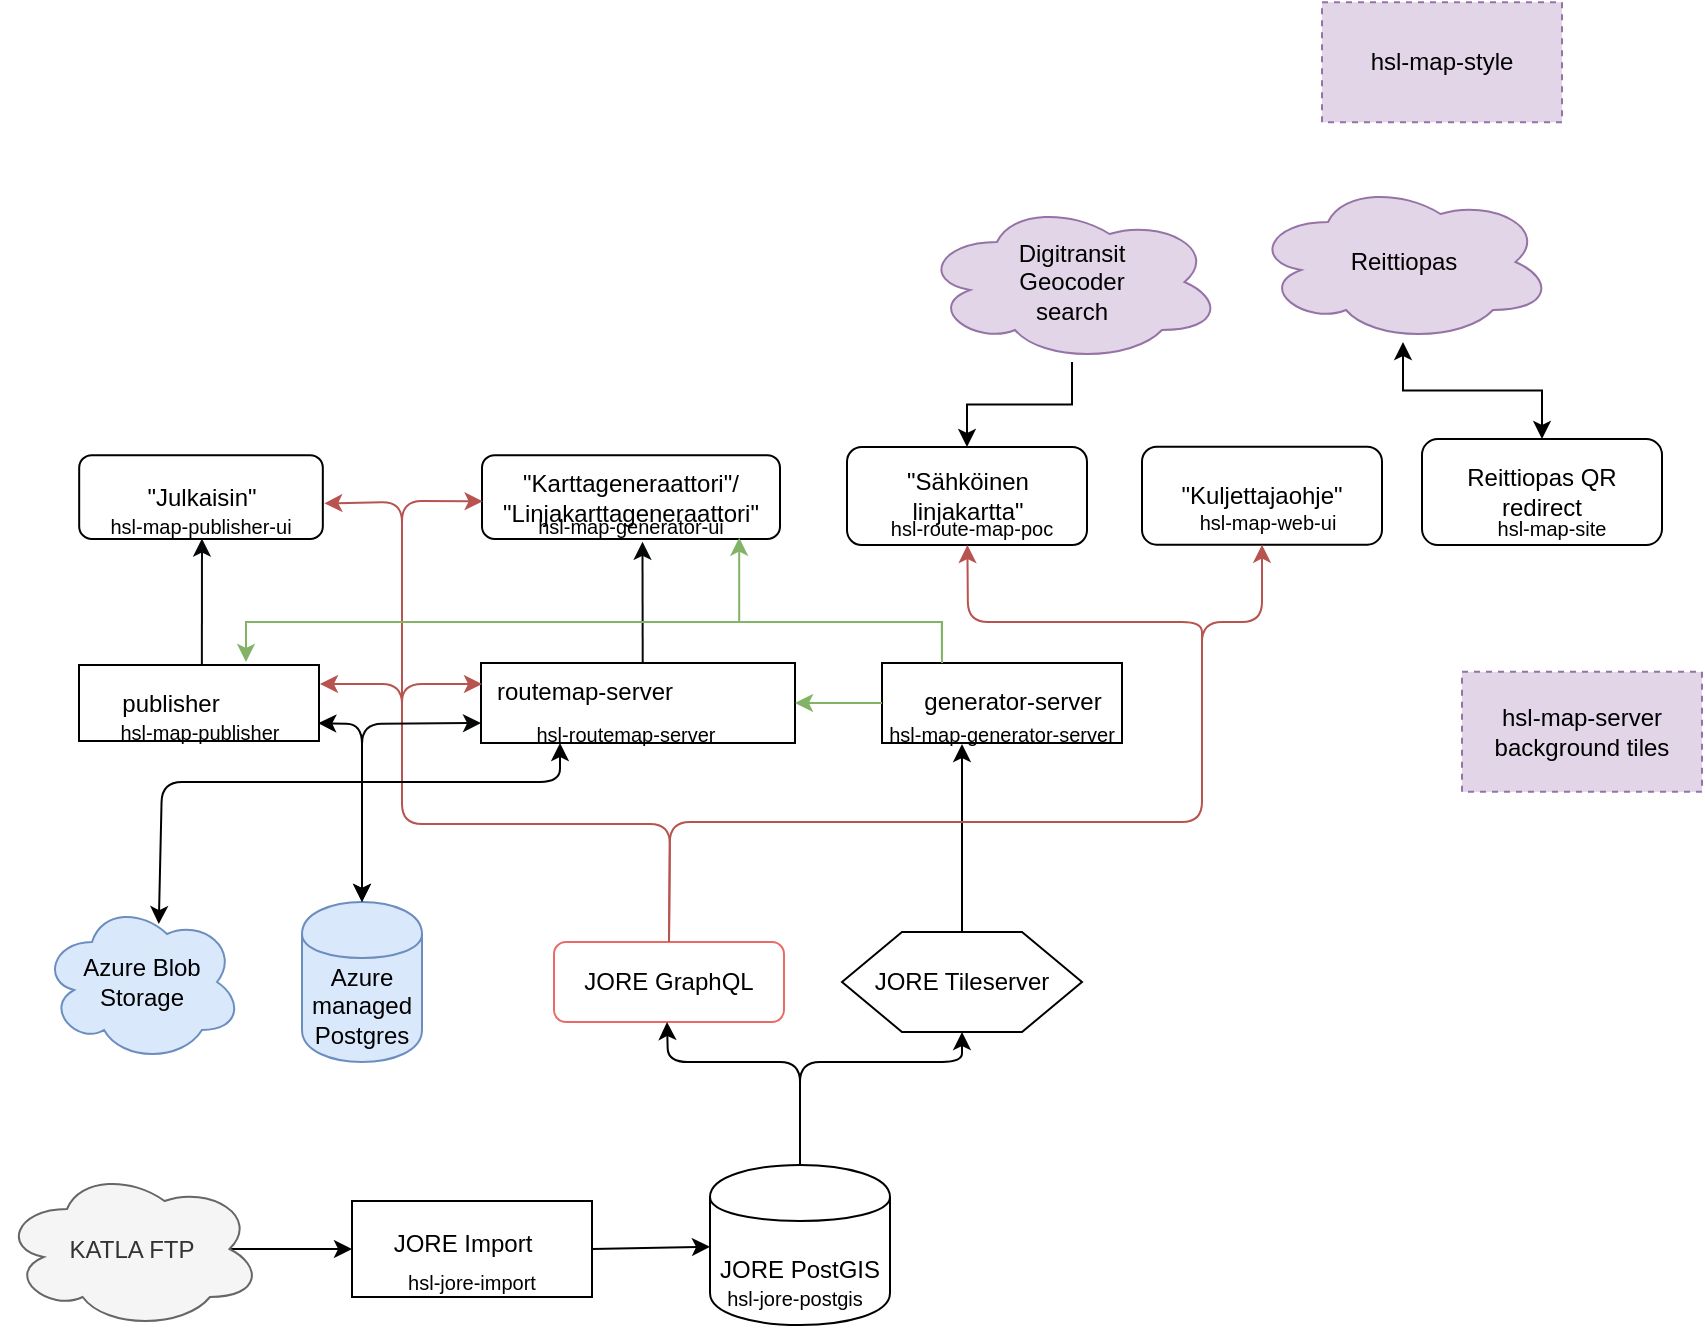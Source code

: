 <mxfile version="11.2.1" type="device" pages="1"><diagram id="P93E9oUenla0xf5M3Sgf" name="Page-1"><mxGraphModel dx="1422" dy="891" grid="1" gridSize="10" guides="1" tooltips="1" connect="1" arrows="1" fold="1" page="1" pageScale="1" pageWidth="1000" pageHeight="1700" math="0" shadow="0"><root><mxCell id="0"/><mxCell id="1" parent="0"/><mxCell id="HTuNDnRu_J749h2AMY8A-9" value="" style="group" vertex="1" connectable="0" parent="1"><mxGeometry x="354" y="851.5" width="90" height="80" as="geometry"/></mxCell><mxCell id="HTuNDnRu_J749h2AMY8A-7" value="" style="group" vertex="1" connectable="0" parent="HTuNDnRu_J749h2AMY8A-9"><mxGeometry width="90" height="80" as="geometry"/></mxCell><mxCell id="HTuNDnRu_J749h2AMY8A-2" value="JORE PostGIS" style="shape=cylinder;whiteSpace=wrap;html=1;boundedLbl=1;backgroundOutline=1;" vertex="1" parent="HTuNDnRu_J749h2AMY8A-7"><mxGeometry width="90" height="80" as="geometry"/></mxCell><mxCell id="HTuNDnRu_J749h2AMY8A-64" value="&lt;font style=&quot;font-size: 10px&quot;&gt;hsl-jore-postgis&lt;/font&gt;" style="text;html=1;strokeColor=none;fillColor=none;align=center;verticalAlign=middle;whiteSpace=wrap;rounded=0;shadow=0;glass=0;comic=0;" vertex="1" parent="HTuNDnRu_J749h2AMY8A-7"><mxGeometry x="5" y="56" width="75" height="20" as="geometry"/></mxCell><mxCell id="HTuNDnRu_J749h2AMY8A-14" value="&lt;div&gt;Azure&lt;/div&gt;&lt;div&gt;managed&lt;/div&gt;&lt;div&gt;Postgres&lt;br&gt;&lt;/div&gt;" style="shape=cylinder;whiteSpace=wrap;html=1;boundedLbl=1;backgroundOutline=1;rounded=0;shadow=0;glass=0;comic=0;fillColor=#dae8fc;strokeColor=#6c8ebf;" vertex="1" parent="1"><mxGeometry x="150" y="720" width="60" height="80" as="geometry"/></mxCell><mxCell id="HTuNDnRu_J749h2AMY8A-21" value="" style="group" vertex="1" connectable="0" parent="1"><mxGeometry x="175" y="869.5" width="120" height="48" as="geometry"/></mxCell><mxCell id="HTuNDnRu_J749h2AMY8A-22" value="" style="group" vertex="1" connectable="0" parent="HTuNDnRu_J749h2AMY8A-21"><mxGeometry width="120" height="48" as="geometry"/></mxCell><mxCell id="HTuNDnRu_J749h2AMY8A-23" value="" style="rounded=0;whiteSpace=wrap;html=1;glass=0;comic=0;shadow=0;" vertex="1" parent="HTuNDnRu_J749h2AMY8A-22"><mxGeometry width="120" height="48" as="geometry"/></mxCell><mxCell id="HTuNDnRu_J749h2AMY8A-24" value="JORE Import" style="text;html=1;resizable=0;autosize=1;align=center;verticalAlign=middle;points=[];fillColor=none;strokeColor=none;rounded=0;" vertex="1" parent="HTuNDnRu_J749h2AMY8A-22"><mxGeometry x="10" y="11.8" width="90" height="20" as="geometry"/></mxCell><mxCell id="HTuNDnRu_J749h2AMY8A-58" value="&lt;font style=&quot;font-size: 10px&quot;&gt;hsl-jore-import&lt;/font&gt;" style="text;html=1;strokeColor=none;fillColor=none;align=center;verticalAlign=middle;whiteSpace=wrap;rounded=0;shadow=0;glass=0;comic=0;" vertex="1" parent="HTuNDnRu_J749h2AMY8A-22"><mxGeometry y="33.231" width="120" height="14.769" as="geometry"/></mxCell><mxCell id="HTuNDnRu_J749h2AMY8A-28" value="&lt;div&gt;Azure Blob&lt;/div&gt;&lt;div&gt; Storage&lt;/div&gt;" style="ellipse;shape=cloud;whiteSpace=wrap;html=1;rounded=0;shadow=0;glass=0;comic=0;fillColor=#dae8fc;strokeColor=#6c8ebf;" vertex="1" parent="1"><mxGeometry x="20" y="720" width="100" height="80" as="geometry"/></mxCell><mxCell id="HTuNDnRu_J749h2AMY8A-34" value="" style="endArrow=classic;html=1;exitX=1;exitY=0.5;exitDx=0;exitDy=0;" edge="1" parent="1" source="HTuNDnRu_J749h2AMY8A-23" target="HTuNDnRu_J749h2AMY8A-2"><mxGeometry width="50" height="50" relative="1" as="geometry"><mxPoint x="77" y="902" as="sourcePoint"/><mxPoint x="169.5" y="899" as="targetPoint"/></mxGeometry></mxCell><mxCell id="HTuNDnRu_J749h2AMY8A-35" value="" style="endArrow=none;html=1;exitX=0.5;exitY=1;exitDx=0;exitDy=0;entryX=0.5;entryY=0;entryDx=0;entryDy=0;startArrow=classic;startFill=1;endFill=0;" edge="1" parent="1" source="HTuNDnRu_J749h2AMY8A-37" target="HTuNDnRu_J749h2AMY8A-2"><mxGeometry width="50" height="50" relative="1" as="geometry"><mxPoint x="493" y="790" as="sourcePoint"/><mxPoint x="-107" y="930" as="targetPoint"/><Array as="points"><mxPoint x="480" y="800"/><mxPoint x="399" y="800"/></Array></mxGeometry></mxCell><mxCell id="HTuNDnRu_J749h2AMY8A-37" value="&lt;div&gt;JORE Tileserver&lt;/div&gt;" style="shape=hexagon;perimeter=hexagonPerimeter2;whiteSpace=wrap;html=1;rounded=0;shadow=0;glass=0;comic=0;" vertex="1" parent="1"><mxGeometry x="420" y="735" width="120" height="50" as="geometry"/></mxCell><mxCell id="HTuNDnRu_J749h2AMY8A-65" value="" style="group" vertex="1" connectable="0" parent="1"><mxGeometry x="38.5" y="601.5" width="120" height="38" as="geometry"/></mxCell><mxCell id="HTuNDnRu_J749h2AMY8A-52" value="" style="group" vertex="1" connectable="0" parent="HTuNDnRu_J749h2AMY8A-65"><mxGeometry width="120" height="38" as="geometry"/></mxCell><mxCell id="HTuNDnRu_J749h2AMY8A-53" value="" style="group" vertex="1" connectable="0" parent="HTuNDnRu_J749h2AMY8A-52"><mxGeometry width="120" height="38" as="geometry"/></mxCell><mxCell id="HTuNDnRu_J749h2AMY8A-54" value="" style="rounded=0;whiteSpace=wrap;html=1;glass=0;comic=0;shadow=0;" vertex="1" parent="HTuNDnRu_J749h2AMY8A-53"><mxGeometry width="120" height="38" as="geometry"/></mxCell><mxCell id="HTuNDnRu_J749h2AMY8A-55" value="&lt;div&gt;publisher&lt;/div&gt;" style="text;html=1;resizable=0;autosize=1;align=center;verticalAlign=middle;points=[];fillColor=none;strokeColor=none;rounded=0;" vertex="1" parent="HTuNDnRu_J749h2AMY8A-53"><mxGeometry x="10" y="9.342" width="70" height="20" as="geometry"/></mxCell><mxCell id="HTuNDnRu_J749h2AMY8A-61" value="&lt;font style=&quot;font-size: 10px&quot;&gt;hsl-map-publisher&lt;/font&gt;" style="text;html=1;strokeColor=none;fillColor=none;align=center;verticalAlign=middle;whiteSpace=wrap;rounded=0;shadow=0;glass=0;comic=0;" vertex="1" parent="HTuNDnRu_J749h2AMY8A-53"><mxGeometry y="28.5" width="120" height="9.5" as="geometry"/></mxCell><mxCell id="HTuNDnRu_J749h2AMY8A-115" value="" style="group" vertex="1" connectable="0" parent="1"><mxGeometry x="580.5" y="489.5" width="120" height="49" as="geometry"/></mxCell><mxCell id="HTuNDnRu_J749h2AMY8A-111" value="" style="group" vertex="1" connectable="0" parent="HTuNDnRu_J749h2AMY8A-115"><mxGeometry width="120" height="49" as="geometry"/></mxCell><mxCell id="HTuNDnRu_J749h2AMY8A-112" value="" style="group" vertex="1" connectable="0" parent="HTuNDnRu_J749h2AMY8A-111"><mxGeometry x="2.5" width="120" height="49" as="geometry"/></mxCell><mxCell id="HTuNDnRu_J749h2AMY8A-113" value="&quot;Kuljettajaohje&quot;" style="rounded=1;whiteSpace=wrap;html=1;shadow=0;glass=0;comic=0;fillColor=#ffffff;" vertex="1" parent="HTuNDnRu_J749h2AMY8A-112"><mxGeometry x="-13" y="2.858" width="120" height="49" as="geometry"/></mxCell><mxCell id="HTuNDnRu_J749h2AMY8A-114" value="&lt;font style=&quot;font-size: 10px&quot;&gt;hsl-map-web-ui&lt;/font&gt;" style="text;html=1;strokeColor=none;fillColor=none;align=center;verticalAlign=middle;whiteSpace=wrap;rounded=0;shadow=0;glass=0;dashed=1;comic=0;" vertex="1" parent="HTuNDnRu_J749h2AMY8A-112"><mxGeometry x="-5.5" y="32.667" width="110" height="16.333" as="geometry"/></mxCell><mxCell id="HTuNDnRu_J749h2AMY8A-122" value="" style="group" vertex="1" connectable="0" parent="1"><mxGeometry x="246.5" y="600.5" width="160" height="41" as="geometry"/></mxCell><mxCell id="HTuNDnRu_J749h2AMY8A-123" value="" style="group" vertex="1" connectable="0" parent="HTuNDnRu_J749h2AMY8A-122"><mxGeometry width="160" height="41" as="geometry"/></mxCell><mxCell id="HTuNDnRu_J749h2AMY8A-124" value="" style="group" vertex="1" connectable="0" parent="HTuNDnRu_J749h2AMY8A-123"><mxGeometry width="160" height="41" as="geometry"/></mxCell><mxCell id="HTuNDnRu_J749h2AMY8A-125" value="" style="rounded=0;whiteSpace=wrap;html=1;glass=0;comic=0;shadow=0;" vertex="1" parent="HTuNDnRu_J749h2AMY8A-124"><mxGeometry x="-7" width="157" height="40" as="geometry"/></mxCell><mxCell id="HTuNDnRu_J749h2AMY8A-126" value="&lt;div&gt;routemap-server&lt;/div&gt;" style="text;html=1;resizable=0;autosize=1;align=center;verticalAlign=middle;points=[];fillColor=none;strokeColor=none;rounded=0;" vertex="1" parent="HTuNDnRu_J749h2AMY8A-124"><mxGeometry x="-11" y="4.21" width="110" height="20" as="geometry"/></mxCell><mxCell id="HTuNDnRu_J749h2AMY8A-127" value="&lt;font style=&quot;font-size: 10px&quot;&gt;hsl-routemap-server&lt;/font&gt;" style="text;html=1;strokeColor=none;fillColor=none;align=center;verticalAlign=middle;whiteSpace=wrap;rounded=0;shadow=0;glass=0;comic=0;" vertex="1" parent="HTuNDnRu_J749h2AMY8A-124"><mxGeometry y="30" width="130" height="10" as="geometry"/></mxCell><mxCell id="HTuNDnRu_J749h2AMY8A-132" value="" style="group" vertex="1" connectable="0" parent="1"><mxGeometry x="440" y="600.5" width="120" height="40" as="geometry"/></mxCell><mxCell id="HTuNDnRu_J749h2AMY8A-99" value="" style="group" vertex="1" connectable="0" parent="HTuNDnRu_J749h2AMY8A-132"><mxGeometry width="120" height="40" as="geometry"/></mxCell><mxCell id="HTuNDnRu_J749h2AMY8A-100" value="" style="group" vertex="1" connectable="0" parent="HTuNDnRu_J749h2AMY8A-99"><mxGeometry width="120" height="40" as="geometry"/></mxCell><mxCell id="HTuNDnRu_J749h2AMY8A-101" value="" style="group" vertex="1" connectable="0" parent="HTuNDnRu_J749h2AMY8A-100"><mxGeometry width="120" height="40" as="geometry"/></mxCell><mxCell id="HTuNDnRu_J749h2AMY8A-102" value="" style="rounded=0;whiteSpace=wrap;html=1;glass=0;comic=0;shadow=0;" vertex="1" parent="HTuNDnRu_J749h2AMY8A-101"><mxGeometry width="120" height="40" as="geometry"/></mxCell><mxCell id="HTuNDnRu_J749h2AMY8A-103" value="generator-server" style="text;html=1;resizable=0;autosize=1;align=center;verticalAlign=middle;points=[];fillColor=none;strokeColor=none;rounded=0;" vertex="1" parent="HTuNDnRu_J749h2AMY8A-101"><mxGeometry x="10" y="9.833" width="110" height="20" as="geometry"/></mxCell><mxCell id="HTuNDnRu_J749h2AMY8A-104" value="&lt;font style=&quot;font-size: 10px&quot;&gt;hsl-map-generator-server&lt;/font&gt;" style="text;html=1;strokeColor=none;fillColor=none;align=center;verticalAlign=middle;whiteSpace=wrap;rounded=0;shadow=0;glass=0;comic=0;" vertex="1" parent="HTuNDnRu_J749h2AMY8A-101"><mxGeometry y="30" width="120" height="10" as="geometry"/></mxCell><mxCell id="HTuNDnRu_J749h2AMY8A-154" value="" style="endArrow=classic;html=1;strokeColor=#000000;fillColor=#fff2cc;exitX=0.5;exitY=0;exitDx=0;exitDy=0;" edge="1" parent="1" source="HTuNDnRu_J749h2AMY8A-37"><mxGeometry width="50" height="50" relative="1" as="geometry"><mxPoint x="675" y="840" as="sourcePoint"/><mxPoint x="480" y="641" as="targetPoint"/></mxGeometry></mxCell><mxCell id="HTuNDnRu_J749h2AMY8A-167" value="" style="group;fontStyle=4" vertex="1" connectable="0" parent="1"><mxGeometry x="35" y="400" width="129" height="177" as="geometry"/></mxCell><mxCell id="HTuNDnRu_J749h2AMY8A-174" value="" style="group" vertex="1" connectable="0" parent="1"><mxGeometry x="235" y="488.5" width="159" height="50" as="geometry"/></mxCell><mxCell id="HTuNDnRu_J749h2AMY8A-106" value="&lt;div&gt;&quot;Karttageneraattori&quot;/&lt;/div&gt;&lt;div&gt;&quot;Linjakarttageneraattori&quot;&lt;/div&gt;" style="rounded=1;whiteSpace=wrap;html=1;shadow=0;glass=0;comic=0;fillColor=#ffffff;" vertex="1" parent="HTuNDnRu_J749h2AMY8A-174"><mxGeometry x="5" y="8.065" width="149" height="41.935" as="geometry"/></mxCell><mxCell id="HTuNDnRu_J749h2AMY8A-107" value="&lt;font style=&quot;font-size: 10px&quot;&gt;hsl-map-generator-ui&lt;/font&gt;" style="text;html=1;strokeColor=none;fillColor=none;align=center;verticalAlign=middle;whiteSpace=wrap;rounded=0;shadow=0;glass=0;dashed=1;comic=0;" vertex="1" parent="HTuNDnRu_J749h2AMY8A-174"><mxGeometry x="4" y="35.081" width="151" height="17.742" as="geometry"/></mxCell><mxCell id="HTuNDnRu_J749h2AMY8A-187" value="" style="group" vertex="1" connectable="0" parent="1"><mxGeometry x="420" y="492.5" width="120" height="49" as="geometry"/></mxCell><mxCell id="HTuNDnRu_J749h2AMY8A-116" value="" style="group" vertex="1" connectable="0" parent="HTuNDnRu_J749h2AMY8A-187"><mxGeometry width="120" height="49" as="geometry"/></mxCell><mxCell id="HTuNDnRu_J749h2AMY8A-117" value="" style="group" vertex="1" connectable="0" parent="HTuNDnRu_J749h2AMY8A-116"><mxGeometry width="120" height="49" as="geometry"/></mxCell><mxCell id="HTuNDnRu_J749h2AMY8A-118" value="" style="group" vertex="1" connectable="0" parent="HTuNDnRu_J749h2AMY8A-117"><mxGeometry x="2.5" width="120" height="49" as="geometry"/></mxCell><mxCell id="HTuNDnRu_J749h2AMY8A-119" value="&quot;Sähköinen linjakartta&quot;" style="rounded=1;whiteSpace=wrap;html=1;shadow=0;glass=0;comic=0;fillColor=#ffffff;" vertex="1" parent="HTuNDnRu_J749h2AMY8A-118"><mxGeometry width="120" height="49" as="geometry"/></mxCell><mxCell id="HTuNDnRu_J749h2AMY8A-120" value="&lt;font style=&quot;font-size: 10px&quot;&gt;hsl-route-map-poc&lt;/font&gt;" style="text;html=1;strokeColor=none;fillColor=none;align=center;verticalAlign=middle;whiteSpace=wrap;rounded=0;shadow=0;glass=0;dashed=1;comic=0;" vertex="1" parent="HTuNDnRu_J749h2AMY8A-118"><mxGeometry x="7.5" y="32.667" width="110" height="16.333" as="geometry"/></mxCell><mxCell id="HTuNDnRu_J749h2AMY8A-197" value="&lt;div&gt;hsl-map-server&lt;/div&gt;&lt;div&gt;background tiles&lt;br&gt;&lt;/div&gt;" style="rounded=0;whiteSpace=wrap;html=1;shadow=0;glass=0;dashed=1;comic=0;fillColor=#e1d5e7;strokeColor=#9673a6;" vertex="1" parent="1"><mxGeometry x="730" y="604.931" width="120" height="60" as="geometry"/></mxCell><mxCell id="HTuNDnRu_J749h2AMY8A-198" value="&lt;div&gt;hsl-map-style&lt;/div&gt;" style="rounded=0;whiteSpace=wrap;html=1;shadow=0;glass=0;dashed=1;comic=0;fillColor=#e1d5e7;strokeColor=#9673a6;" vertex="1" parent="1"><mxGeometry x="660" y="270.138" width="120" height="60" as="geometry"/></mxCell><mxCell id="HTuNDnRu_J749h2AMY8A-251" value="" style="edgeStyle=orthogonalEdgeStyle;rounded=0;orthogonalLoop=1;jettySize=auto;html=1;startArrow=none;startFill=0;endArrow=classic;endFill=1;strokeColor=#000000;entryX=0;entryY=0.5;entryDx=0;entryDy=0;exitX=0.875;exitY=0.5;exitDx=0;exitDy=0;exitPerimeter=0;" edge="1" parent="1" source="HTuNDnRu_J749h2AMY8A-199" target="HTuNDnRu_J749h2AMY8A-23"><mxGeometry relative="1" as="geometry"/></mxCell><mxCell id="HTuNDnRu_J749h2AMY8A-199" value="KATLA FTP" style="ellipse;shape=cloud;whiteSpace=wrap;html=1;rounded=0;shadow=0;glass=0;comic=0;fillColor=#f5f5f5;strokeColor=#666666;fontColor=#333333;" vertex="1" parent="1"><mxGeometry y="853.5" width="130" height="80" as="geometry"/></mxCell><mxCell id="HTuNDnRu_J749h2AMY8A-201" value="Reittiopas" style="ellipse;shape=cloud;whiteSpace=wrap;html=1;rounded=0;shadow=0;glass=0;comic=0;fillColor=#e1d5e7;strokeColor=#9673a6;" vertex="1" parent="1"><mxGeometry x="625.5" y="360" width="150" height="80" as="geometry"/></mxCell><mxCell id="HTuNDnRu_J749h2AMY8A-252" value="" style="edgeStyle=orthogonalEdgeStyle;rounded=0;orthogonalLoop=1;jettySize=auto;html=1;startArrow=none;startFill=0;endArrow=classic;endFill=1;strokeColor=#000000;" edge="1" parent="1" source="HTuNDnRu_J749h2AMY8A-202" target="HTuNDnRu_J749h2AMY8A-119"><mxGeometry relative="1" as="geometry"/></mxCell><mxCell id="HTuNDnRu_J749h2AMY8A-202" value="&lt;div&gt;Digitransit&lt;/div&gt;&lt;div&gt;Geocoder&lt;/div&gt;&lt;div&gt;search&lt;br&gt;&lt;/div&gt;" style="ellipse;shape=cloud;whiteSpace=wrap;html=1;rounded=0;shadow=0;glass=0;comic=0;fillColor=#e1d5e7;strokeColor=#9673a6;" vertex="1" parent="1"><mxGeometry x="460" y="370" width="150" height="80" as="geometry"/></mxCell><mxCell id="HTuNDnRu_J749h2AMY8A-204" value="JORE GraphQL" style="rounded=1;whiteSpace=wrap;html=1;shadow=0;glass=0;comic=0;strokeColor=#EA6B66;" vertex="1" parent="1"><mxGeometry x="276" y="740" width="115" height="40" as="geometry"/></mxCell><mxCell id="HTuNDnRu_J749h2AMY8A-213" value="" style="group" vertex="1" connectable="0" parent="1"><mxGeometry x="34.5" y="488.5" width="130" height="50" as="geometry"/></mxCell><mxCell id="HTuNDnRu_J749h2AMY8A-210" value="" style="group" vertex="1" connectable="0" parent="HTuNDnRu_J749h2AMY8A-213"><mxGeometry width="130" height="50" as="geometry"/></mxCell><mxCell id="HTuNDnRu_J749h2AMY8A-211" value="&quot;Julkaisin&quot;" style="rounded=1;whiteSpace=wrap;html=1;shadow=0;glass=0;comic=0;fillColor=#ffffff;" vertex="1" parent="HTuNDnRu_J749h2AMY8A-210"><mxGeometry x="4.088" y="8.065" width="121.824" height="41.935" as="geometry"/></mxCell><mxCell id="HTuNDnRu_J749h2AMY8A-212" value="&lt;font style=&quot;font-size: 10px&quot;&gt;hsl-map-publisher-ui&lt;/font&gt;" style="text;html=1;strokeColor=none;fillColor=none;align=center;verticalAlign=middle;whiteSpace=wrap;rounded=0;shadow=0;glass=0;dashed=1;comic=0;" vertex="1" parent="HTuNDnRu_J749h2AMY8A-210"><mxGeometry x="3.27" y="35.081" width="123.459" height="17.742" as="geometry"/></mxCell><mxCell id="HTuNDnRu_J749h2AMY8A-215" value="" style="endArrow=classic;html=1;strokeColor=#b85450;fillColor=#f8cecc;exitX=0.5;exitY=0;exitDx=0;exitDy=0;entryX=1.006;entryY=0.575;entryDx=0;entryDy=0;entryPerimeter=0;" edge="1" parent="1" source="HTuNDnRu_J749h2AMY8A-204" target="HTuNDnRu_J749h2AMY8A-211"><mxGeometry width="50" height="50" relative="1" as="geometry"><mxPoint x="420" y="739" as="sourcePoint"/><mxPoint x="160.412" y="539.032" as="targetPoint"/><Array as="points"><mxPoint x="334" y="681"/><mxPoint x="200" y="681"/><mxPoint x="200" y="520"/></Array></mxGeometry></mxCell><mxCell id="HTuNDnRu_J749h2AMY8A-216" value="" style="endArrow=classic;html=1;strokeColor=#b85450;entryX=0.002;entryY=0.55;entryDx=0;entryDy=0;entryPerimeter=0;fillColor=#f8cecc;" edge="1" parent="1" target="HTuNDnRu_J749h2AMY8A-106"><mxGeometry width="50" height="50" relative="1" as="geometry"><mxPoint x="200" y="540.5" as="sourcePoint"/><mxPoint x="243.702" y="518.845" as="targetPoint"/><Array as="points"><mxPoint x="200" y="519.5"/></Array></mxGeometry></mxCell><mxCell id="HTuNDnRu_J749h2AMY8A-217" value="" style="endArrow=classic;html=1;strokeColor=#b85450;fillColor=#f8cecc;" edge="1" parent="1"><mxGeometry width="50" height="50" relative="1" as="geometry"><mxPoint x="200" y="629" as="sourcePoint"/><mxPoint x="240" y="611" as="targetPoint"/><Array as="points"><mxPoint x="200" y="611"/></Array></mxGeometry></mxCell><mxCell id="HTuNDnRu_J749h2AMY8A-218" value="" style="endArrow=classic;html=1;strokeColor=#b85450;fillColor=#f8cecc;" edge="1" parent="1"><mxGeometry width="50" height="50" relative="1" as="geometry"><mxPoint x="200" y="631" as="sourcePoint"/><mxPoint x="159" y="611" as="targetPoint"/><Array as="points"><mxPoint x="200" y="611"/></Array></mxGeometry></mxCell><mxCell id="HTuNDnRu_J749h2AMY8A-219" value="" style="endArrow=classic;html=1;strokeColor=#b85450;fillColor=#f8cecc;exitX=0.5;exitY=0;exitDx=0;exitDy=0;" edge="1" parent="1" source="HTuNDnRu_J749h2AMY8A-204" target="HTuNDnRu_J749h2AMY8A-113"><mxGeometry width="50" height="50" relative="1" as="geometry"><mxPoint x="420" y="740" as="sourcePoint"/><mxPoint x="670" y="580" as="targetPoint"/><Array as="points"><mxPoint x="334" y="680"/><mxPoint x="600" y="680"/><mxPoint x="600" y="580"/><mxPoint x="630" y="580"/></Array></mxGeometry></mxCell><mxCell id="HTuNDnRu_J749h2AMY8A-223" value="" style="endArrow=classic;html=1;strokeColor=#b85450;fillColor=#f8cecc;" edge="1" parent="1" target="HTuNDnRu_J749h2AMY8A-119"><mxGeometry width="50" height="50" relative="1" as="geometry"><mxPoint x="600" y="590" as="sourcePoint"/><mxPoint x="510" y="560" as="targetPoint"/><Array as="points"><mxPoint x="600" y="580"/><mxPoint x="483" y="580"/></Array></mxGeometry></mxCell><mxCell id="HTuNDnRu_J749h2AMY8A-227" value="" style="endArrow=classic;startArrow=classic;html=1;strokeColor=#06080A;entryX=0;entryY=0.75;entryDx=0;entryDy=0;fillColor=#dae8fc;" edge="1" parent="1" source="HTuNDnRu_J749h2AMY8A-14" target="HTuNDnRu_J749h2AMY8A-125"><mxGeometry width="50" height="50" relative="1" as="geometry"><mxPoint x="184" y="718" as="sourcePoint"/><mxPoint x="230" y="630" as="targetPoint"/><Array as="points"><mxPoint x="180" y="631"/></Array></mxGeometry></mxCell><mxCell id="HTuNDnRu_J749h2AMY8A-229" value="" style="endArrow=classic;html=1;strokeColor=#000000;exitX=0.584;exitY=0.138;exitDx=0;exitDy=0;exitPerimeter=0;entryX=0.25;entryY=1;entryDx=0;entryDy=0;fillColor=#d5e8d4;startArrow=classic;startFill=1;" edge="1" parent="1" source="HTuNDnRu_J749h2AMY8A-28" target="HTuNDnRu_J749h2AMY8A-127"><mxGeometry width="50" height="50" relative="1" as="geometry"><mxPoint x="74.5" y="716.571" as="sourcePoint"/><mxPoint x="280" y="660" as="targetPoint"/><Array as="points"><mxPoint x="80" y="660"/><mxPoint x="279" y="660"/></Array></mxGeometry></mxCell><mxCell id="HTuNDnRu_J749h2AMY8A-235" value="" style="endArrow=classic;html=1;strokeColor=#06080A;exitX=0.512;exitY=-0.003;exitDx=0;exitDy=0;exitPerimeter=0;entryX=0.504;entryY=0.83;entryDx=0;entryDy=0;entryPerimeter=0;" edge="1" parent="1" source="HTuNDnRu_J749h2AMY8A-54" target="HTuNDnRu_J749h2AMY8A-212"><mxGeometry width="50" height="50" relative="1" as="geometry"><mxPoint x="83.5" y="608.81" as="sourcePoint"/><mxPoint x="133.5" y="558.81" as="targetPoint"/></mxGeometry></mxCell><mxCell id="HTuNDnRu_J749h2AMY8A-238" value="" style="endArrow=classic;html=1;strokeColor=#06080A;exitX=0.515;exitY=-0.012;exitDx=0;exitDy=0;exitPerimeter=0;entryX=0.538;entryY=0.92;entryDx=0;entryDy=0;entryPerimeter=0;" edge="1" parent="1" source="HTuNDnRu_J749h2AMY8A-125" target="HTuNDnRu_J749h2AMY8A-107"><mxGeometry width="50" height="50" relative="1" as="geometry"><mxPoint x="295.5" y="599" as="sourcePoint"/><mxPoint x="345.5" y="549" as="targetPoint"/></mxGeometry></mxCell><mxCell id="HTuNDnRu_J749h2AMY8A-239" value="" style="edgeStyle=orthogonalEdgeStyle;rounded=0;orthogonalLoop=1;jettySize=auto;html=1;startArrow=none;startFill=0;endArrow=classic;endFill=1;strokeColor=#82b366;fillColor=#d5e8d4;" edge="1" parent="1" source="HTuNDnRu_J749h2AMY8A-102" target="HTuNDnRu_J749h2AMY8A-125"><mxGeometry relative="1" as="geometry"/></mxCell><mxCell id="HTuNDnRu_J749h2AMY8A-240" value="" style="edgeStyle=orthogonalEdgeStyle;rounded=0;orthogonalLoop=1;jettySize=auto;html=1;startArrow=none;startFill=0;endArrow=classic;endFill=1;strokeColor=#82b366;exitX=0.25;exitY=0;exitDx=0;exitDy=0;fillColor=#d5e8d4;entryX=0.863;entryY=0.984;entryDx=0;entryDy=0;entryPerimeter=0;" edge="1" parent="1" target="HTuNDnRu_J749h2AMY8A-106"><mxGeometry relative="1" as="geometry"><mxPoint x="469.94" y="598.537" as="sourcePoint"/><mxPoint x="369" y="558" as="targetPoint"/><Array as="points"><mxPoint x="470" y="580"/><mxPoint x="369" y="580"/></Array></mxGeometry></mxCell><mxCell id="HTuNDnRu_J749h2AMY8A-241" value="" style="edgeStyle=orthogonalEdgeStyle;rounded=0;orthogonalLoop=1;jettySize=auto;html=1;startArrow=none;startFill=0;endArrow=classic;endFill=1;strokeColor=#82b366;exitX=0.25;exitY=0;exitDx=0;exitDy=0;fillColor=#d5e8d4;" edge="1" parent="1" source="HTuNDnRu_J749h2AMY8A-102"><mxGeometry relative="1" as="geometry"><mxPoint x="480" y="610.667" as="sourcePoint"/><mxPoint x="122" y="600" as="targetPoint"/><Array as="points"><mxPoint x="470" y="580"/><mxPoint x="122" y="580"/></Array></mxGeometry></mxCell><mxCell id="HTuNDnRu_J749h2AMY8A-245" value="" style="endArrow=classic;startArrow=classic;html=1;strokeColor=#000000;exitX=0.997;exitY=0.713;exitDx=0;exitDy=0;exitPerimeter=0;" edge="1" parent="1"><mxGeometry width="50" height="50" relative="1" as="geometry"><mxPoint x="158.14" y="630.594" as="sourcePoint"/><mxPoint x="180" y="720" as="targetPoint"/><Array as="points"><mxPoint x="180" y="631"/></Array></mxGeometry></mxCell><mxCell id="HTuNDnRu_J749h2AMY8A-246" value="" style="endArrow=classic;html=1;strokeColor=#000000;entryX=0.5;entryY=1;entryDx=0;entryDy=0;" edge="1" parent="1"><mxGeometry width="50" height="50" relative="1" as="geometry"><mxPoint x="399" y="850" as="sourcePoint"/><mxPoint x="332.5" y="780.0" as="targetPoint"/><Array as="points"><mxPoint x="399" y="800"/><mxPoint x="333" y="800"/></Array></mxGeometry></mxCell><mxCell id="HTuNDnRu_J749h2AMY8A-248" value="" style="group" vertex="1" connectable="0" parent="1"><mxGeometry x="710" y="488.5" width="120" height="53" as="geometry"/></mxCell><mxCell id="HTuNDnRu_J749h2AMY8A-164" value="" style="group" vertex="1" connectable="0" parent="HTuNDnRu_J749h2AMY8A-248"><mxGeometry width="120" height="53" as="geometry"/></mxCell><mxCell id="HTuNDnRu_J749h2AMY8A-158" value="Reittiopas QR redirect" style="rounded=1;whiteSpace=wrap;html=1;shadow=0;glass=0;comic=0;fillColor=#ffffff;" vertex="1" parent="HTuNDnRu_J749h2AMY8A-164"><mxGeometry width="120" height="53" as="geometry"/></mxCell><mxCell id="HTuNDnRu_J749h2AMY8A-155" value="" style="group" vertex="1" connectable="0" parent="HTuNDnRu_J749h2AMY8A-164"><mxGeometry width="120" height="53" as="geometry"/></mxCell><mxCell id="HTuNDnRu_J749h2AMY8A-156" value="" style="group" vertex="1" connectable="0" parent="HTuNDnRu_J749h2AMY8A-155"><mxGeometry width="120" height="53" as="geometry"/></mxCell><mxCell id="HTuNDnRu_J749h2AMY8A-157" value="" style="group" vertex="1" connectable="0" parent="HTuNDnRu_J749h2AMY8A-156"><mxGeometry x="2.5" width="120" height="53" as="geometry"/></mxCell><mxCell id="HTuNDnRu_J749h2AMY8A-159" value="&lt;font style=&quot;font-size: 10px&quot;&gt;hsl-map-site&lt;/font&gt;" style="text;html=1;strokeColor=none;fillColor=none;align=center;verticalAlign=middle;whiteSpace=wrap;rounded=0;shadow=0;glass=0;dashed=1;comic=0;" vertex="1" parent="HTuNDnRu_J749h2AMY8A-157"><mxGeometry x="7.5" y="35.333" width="110" height="17.667" as="geometry"/></mxCell><mxCell id="HTuNDnRu_J749h2AMY8A-253" value="" style="edgeStyle=orthogonalEdgeStyle;rounded=0;orthogonalLoop=1;jettySize=auto;html=1;startArrow=classic;startFill=1;endArrow=classic;endFill=1;strokeColor=#000000;" edge="1" parent="1" source="HTuNDnRu_J749h2AMY8A-158" target="HTuNDnRu_J749h2AMY8A-201"><mxGeometry relative="1" as="geometry"/></mxCell></root></mxGraphModel></diagram></mxfile>